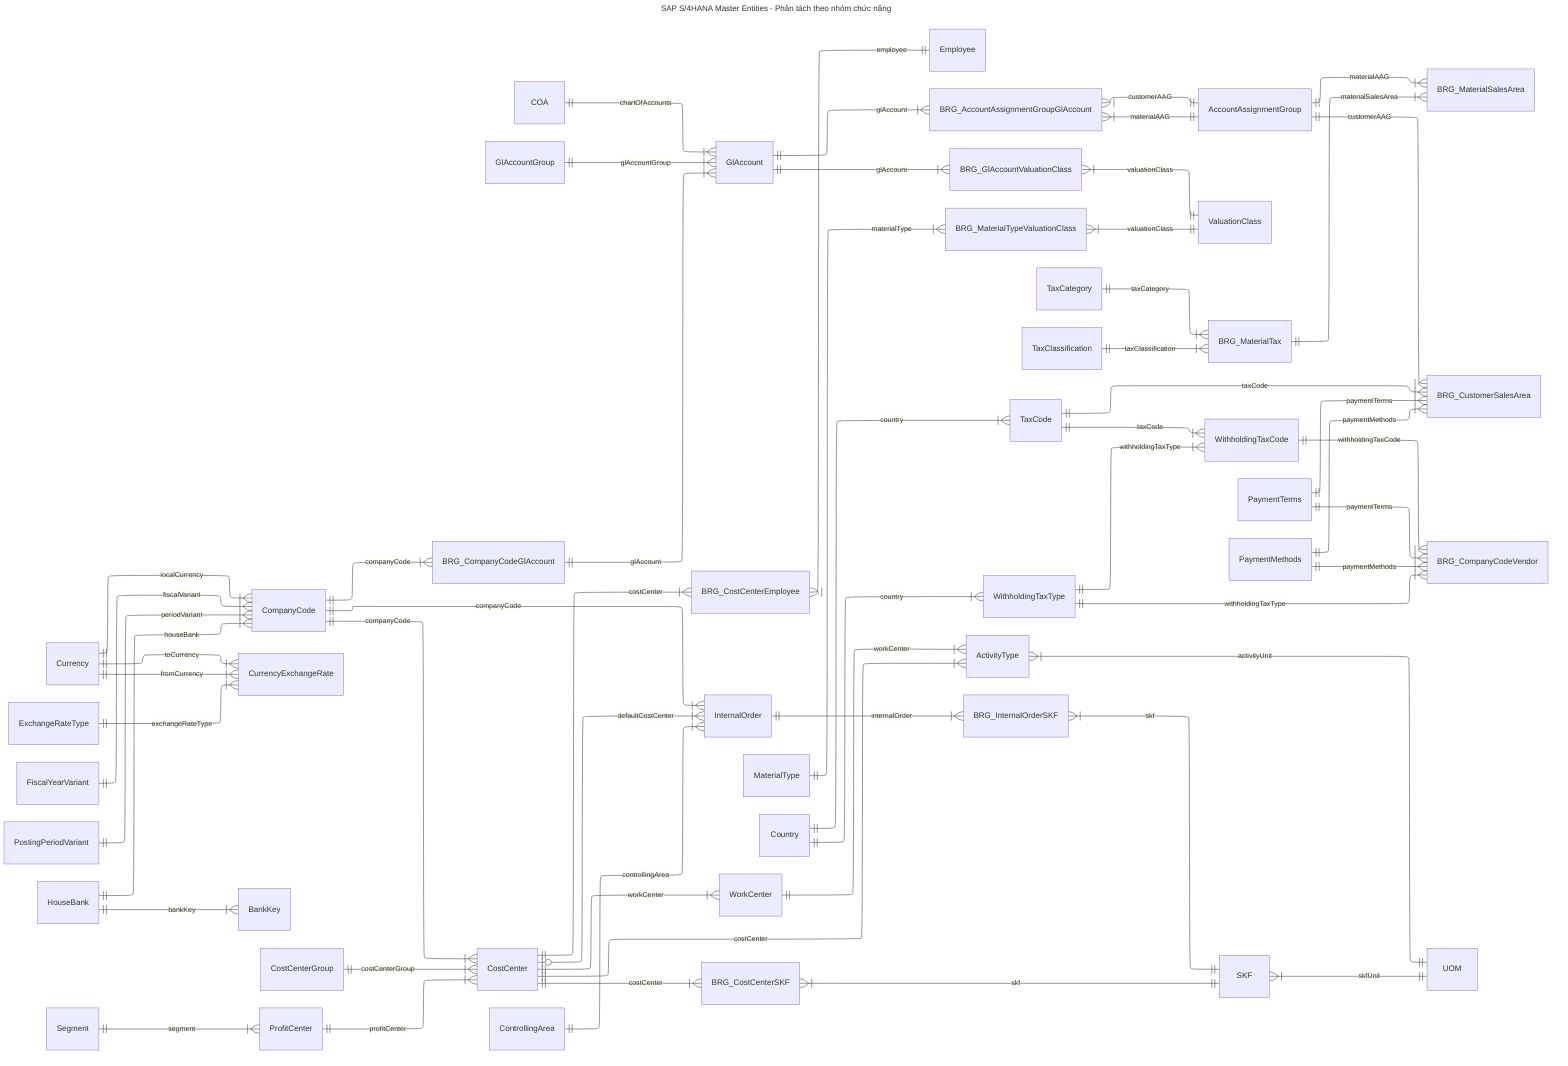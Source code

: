 ---
title: SAP S/4HANA Master Entities - Phân tách theo nhóm chức năng
config:
  layout: elk
---

erDiagram
    direction lr

    %% %% ===== NHÓM 1: CƠ CẤU TỔ CHỨC =====
    %% subgraph "1. CƠ CẤU TỔ CHỨC"
        %% OperatingConcern ||--|| ControllingArea : "controllingArea"
        %% ControllingArea ||--|{ CompanyCode : "companyCode"
        %% CompanyCode ||--|{ Plant : "plant"
        %% Plant ||--|{ StorageLocation : "storageLocation"
        %% Plant ||--|{ ShippingPoint : "shippingPoint"
        
        %% %% Sales Organization
        %% CompanyCode ||--|| SalesOrg: "salesOrg" 
        %% SalesOrg ||--|{ SalesArea: "salesArea"
        %% DistributionChannel ||--|{ SalesArea: "channel"
        %% Division ||--|{ SalesArea: "division"
        
        %% %% Purchasing Organization
        %% CompanyCode ||--|{ BRG_CompanyCodePurchasingOrg: "companyCode"
        %% BRG_CompanyCodePurchasingOrg ||--|{ PurchasingOrg: "purchasingOrg"
        %% Plant ||--|{ MRPController : "plant"
    %% end

    %% %% ===== NHÓM 2: VẬT TƯ (MATERIAL) =====
    %% subgraph "2. VẬT TƯ & PHÂN LOẠI"
        %% %% Material Master
        %% MaterialType ||--|{ Material : "materialType"
        %% MaterialGroup ||--|{ Material: "materialGroup"
        %% Material }|--|| UOM: "baseUnit"
        %% Material }|--|| UOM: "weightUnit"
        %% Material }|--|| UOM: "volumeUnit"
        %% Material ||--|{ BRG_MaterialAlternativeUnit : "material"
        %% BRG_MaterialAlternativeUnit }|--|| UOM: "alternativeUnit"
        
        %% %% Material Plant
        %% Plant ||--|{ MaterialPlant: "plant"
        %% MaterialPlant }|--|| Material: "material"
        
        %% %% Material Storage
        %% StorageLocation ||--|{ BRG_MaterialStorageLocation: "storageLocation"
        %% Plant ||--|{ BRG_MaterialStorageLocation: "plant"
        %% BRG_MaterialStorageLocation }|--|| Material: "material"
        
        %% %% Material Sales
        %% SalesArea ||--|{ BRG_MaterialSalesArea: "salesArea"
        %% BRG_MaterialSalesArea }|--|| Material: "material"
        
        %% %% Material Valuation
        %% Plant }o--|| ValuationArea: "valuationPlant"
        %% CompanyCode |o--|| ValuationArea: "valuationCompanyCode"
        %% MaterialType ||--|{ ValuationClass: "materialType"
        %% Material ||--|{ MaterialValuation: "material"
        %% MaterialValuation }|--|| ValuationArea: "valuationArea"
        
        %% %% Material Classification & Characteristics
        %% ClassificationClass ||--|{ Characteristic: "classificationClass"
        %% Material ||--|{ BRG_MaterialBatch: "materialBatch"
        %% Plant ||--|{ BRG_MaterialBatch: "plant"
        %% BRG_MaterialBatch ||--|| ClassificationClass: "batchClass"
        %% BRG_MaterialBatch ||--|{ BRG_BatchCharacteristicValue: "batchValue"
        %% Characteristic ||--|{ BRG_BatchCharacteristicValue: "characteristic"
        
        %% %% BOM & Production Version
        %% Material ||--|{ ProductionVersion: "material"
        %% ProductionVersion ||--|| BOM: "bom"
        %% BOM ||--|{ BOMItems: "bom"
        %% Material ||--|{ BOMItems : "componentMaterial"
        %% BOMItems }|--|| UOM: "componentUnit"
        
        %% %% Purchasing Info Record
        %% PurchasingOrg ||--|{ PurchasingInfoRecord: "purchasingOrg"
        %% PurchasingGroup ||--|{ PurchasingInfoRecord: "purchasingGroup"
        %% Material ||--|{ PurchasingInfoRecord: "material"
        %% Vendor ||--|{ PurchasingInfoRecord: "vendor"
        %% Plant |o--|{ PurchasingInfoRecord: "plant"
        %% PurchasingInfoRecord }|--|| UOM : "priceUnit"
        %% PurchasingInfoRecord }|--|| UOM : "orderUnit"
        
        %% %% Source List & Quota
        %% Material ||--|{ SourceList : "material"
        %% Plant ||--|{ SourceList : "plant"
        %% Vendor ||--|{ SourceList : "vendor"
        %% SourceList ||--|{ QuotaArrangement : "sourceList"
        
        %% %% Material Text
        %% Material ||--|{ MaterialText : "material"
    %% end

    %% %% ===== NHÓM 3: DỰ ÁN (PROJECT) =====
    %% subgraph "3. DỰ ÁN"
        %% ProjectType ||--|{ ProjectDefinition : "projectType"
        %% ControllingArea ||--|{ ProjectDefinition: "controllingArea"
        %% CompanyCode ||--|{ ProjectDefinition: "companyCode"
        %% ProjectDefinition ||--|{ WBS: "projectDefinition"
        %% WBS ||--|| WBS: "parentWBS"
        %% CostCenter |o--|{ WBS: "defaultCostCenter"
        
        %% %% Project SKF
        %% WBS ||--|{ BRG_WBSSKF: "wbs"
        %% BRG_WBSSKF }|--|| SKF: "skf"
    %% end

    %% %% ===== NHÓM 4: ĐỐI TÁC KINH DOANH =====
    %% subgraph "4. ĐỐI TÁC KINH DOANH"
        %% %% Business Partner Core
        %% BusinessPartner ||--|| Customer: "customer"
        %% BusinessPartner ||--|| Vendor: "vendor"
        %% BusinessPartner ||--|| Employee: "employee"
        %% BusinessPartnerRole ||--|{ BusinessPartner : "businessPartner"
        %% BusinessPartnerCategory ||--|{ BusinessPartner : "businessPartner"
        %% BusinessPartnerGroup ||--|{ BusinessPartner : "businessPartner"
        
        %% %% Customer Enhanced
        %% CompanyCode ||--|{ BRG_CompanyCodeCustomer: "companyCode"
        %% BRG_CompanyCodeCustomer ||--|{ Customer: "customer"
        %% Customer ||--|{ BRG_CustomerSalesArea: "customer"
        %% BRG_CustomerSalesArea }|--|| SalesArea: "salesArea"
        %% PartnerFunction ||--|{ Customer : "customer"
        
        %% %% Customer Bank Details
        %% Customer ||--|{ BRG_CustomerAccountBank: "customer"
        %% BRG_CustomerAccountBank ||--|| AccountBank: "accountBank"
        %% AccountBank ||--|| BankKey: "bankKey"
        
        %% %% Vendor Enhanced
        %% Vendor ||--|{ VendorPurchasingOrg: "vendor"
        %% VendorPurchasingOrg ||--|{ PurchasingOrg: "purchasingOrg"
        %% CompanyCode ||--|{ BRG_CompanyCodeVendor: "companyCode"
        %% BRG_CompanyCodeVendor ||--|{ Vendor: "vendor"
        %% PartnerFunction ||--|{ Vendor : "vendor"
    %% end

    %% %% ===== NHÓM 5: SẢN XUẤT =====
    %% subgraph "5. SẢN XUẤT"
        %% Production Planning
        %% Work Center & Routing
        %% Routing ||--|{ WorkCenter : "workCenter"
        %% ProductionVersion ||--|| Routing: "routing"
        
        %% %% BOM & Production Version
        %% Material ||--|{ ProductionVersion: "material"
        %% ProductionVersion ||--|| BOM: "bom"
        %% BOM ||--|{ BOMItems: "bom"
        %% Material ||--|{ BOMItems : "componentMaterial"
        %% BOMItems }|--|| UOM: "componentUnit"
        
        %% %% Activity Type
        %% CostCenter ||--|{ BRG_CostCenterWorkCenter: "costCenter"
        %% BRG_CostCenterWorkCenter }|--|| WorkCenter: "workCenter"
        %% CostCenter ||--|{ ActivityType: "costCenter"
        %% WorkCenter ||--|{ ActivityType: "workCenter"
        %% ActivityType }|--|| UOM : "activityUnit"
    %% end

    %% %% ===== NHÓM 6: KẾ TOÁN - TÀI CHÍNH =====
    %% subgraph "6. KẾ TOÁN - TÀI CHÍNH"
         %% FI Configuration
        Currency ||--|{ CompanyCode : "localCurrency"
        %% Currency master
        Currency ||--|{ CurrencyExchangeRate : "fromCurrency"
        Currency ||--|{ CurrencyExchangeRate : "toCurrency"

        %% Exchange Rate Type
        ExchangeRateType ||--|{ CurrencyExchangeRate : "exchangeRateType"

        FiscalYearVariant ||--|{ CompanyCode : "fiscalVariant"
        PostingPeriodVariant ||--|{ CompanyCode : "periodVariant"
        
        %% Banking
        HouseBank ||--|{ CompanyCode : "houseBank"
        HouseBank ||--|{ BankKey : "bankKey"
        
        %% GL Accounts
        COA ||--|{ GlAccount : "chartOfAccounts"
        GlAccountGroup ||--|{ GlAccount : "glAccountGroup"
        CompanyCode ||--|{ BRG_CompanyCodeGlAccount: "companyCode"
        BRG_CompanyCodeGlAccount ||--|{ GlAccount: "glAccount"
        
        %% Controlling
        CompanyCode ||--|{ CostCenter: "companyCode"
        CostCenterGroup ||--|{ CostCenter: "costCenterGroup"
        Segment ||--|{ ProfitCenter: "segment"
        ProfitCenter ||--|{ CostCenter: "profitCenter"
        CostCenter ||--|{ BRG_CostCenterEmployee: "costCenter"
        BRG_CostCenterEmployee }|--|| Employee: "employee"
        
        %% Internal Orders
        CompanyCode ||--|{ InternalOrder: "companyCode"
        ControllingArea ||--|{ InternalOrder: "controllingArea"
        CostCenter |o--|{ InternalOrder: "defaultCostCenter"
        
        %% Account Assignment Groups
        AccountAssignmentGroup ||--|{ BRG_MaterialSalesArea: "materialAAG"
        AccountAssignmentGroup ||--|{ BRG_CustomerSalesArea: "customerAAG"
        BRG_AccountAssignmentGroupGlAccount }|--|| AccountAssignmentGroup: "materialAAG"
        BRG_AccountAssignmentGroupGlAccount }|--|| AccountAssignmentGroup: "customerAAG"
        GlAccount ||--|{ BRG_AccountAssignmentGroupGlAccount: "glAccount"
        
        %% Valuation Classes
        GlAccount ||--|{ BRG_GlAccountValuationClass: "glAccount"
        BRG_GlAccountValuationClass }|--|| ValuationClass: "valuationClass"
        MaterialType ||--|{ BRG_MaterialTypeValuationClass: "materialType"
        BRG_MaterialTypeValuationClass }|--|| ValuationClass: "valuationClass"
        
        %% Tax Configuration
        TaxCategory ||--|{ BRG_MaterialTax: "taxCategory"
        TaxClassification ||--|{ BRG_MaterialTax: "taxClassification"
        BRG_MaterialTax ||--|{ BRG_MaterialSalesArea: "materialSalesArea"
        Country ||--|{ TaxCode: "country"
        Country ||--|{ WithholdingTaxType: "country"
        TaxCode ||--|{ WithholdingTaxCode: "taxCode"
        WithholdingTaxType ||--|{ WithholdingTaxCode: "withholdingTaxType"
        
        %% Payment Terms & Methods
        PaymentTerms ||--|{ BRG_CompanyCodeVendor: "paymentTerms"
        PaymentMethods ||--|{ BRG_CompanyCodeVendor: "paymentMethods"
        TaxCode ||--|{ BRG_CustomerSalesArea: "taxCode"
        PaymentTerms ||--|{ BRG_CustomerSalesArea: "paymentTerms"
        PaymentMethods ||--|{ BRG_CustomerSalesArea: "paymentMethods"
        
        %% Withholding Tax
        WithholdingTaxType ||--|{ BRG_CompanyCodeVendor: "withholdingTaxType"
        WithholdingTaxCode ||--|{ BRG_CompanyCodeVendor: "withholdingTaxCode"
        
        %% Activity Type
        CostCenter ||--|{ ActivityType: "costCenter"
        WorkCenter ||--|{ ActivityType: "workCenter"
        ActivityType }|--|| UOM : "activityUnit"
        
        %% Cost Center Work Center Link
        CostCenter ||--|{ WorkCenter: "workCenter"
        
        %% SKF (Statistical Key Figures)
        CostCenter ||--|{ BRG_CostCenterSKF: "costCenter"
        BRG_CostCenterSKF }|--|| SKF: "skf"
        InternalOrder ||--|{ BRG_InternalOrderSKF: "internalOrder"
        BRG_InternalOrderSKF }|--|| SKF: "skf"
        SKF }|--|| UOM: "skfUnit"
    %% end